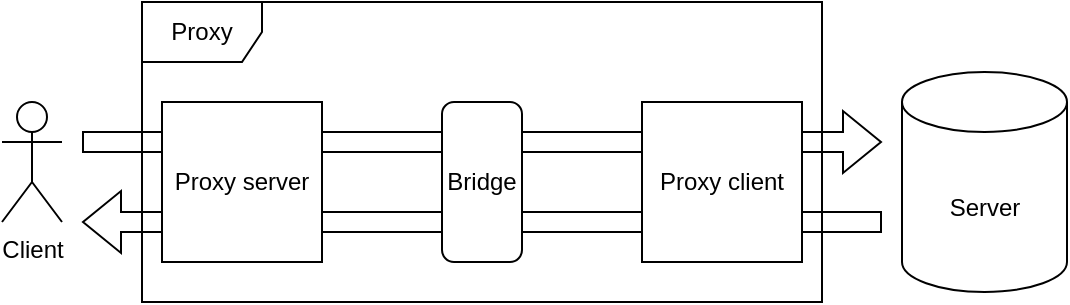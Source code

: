 <mxfile version="21.0.2" type="device"><diagram name="Page-1" id="1D_p1zGYEgQiH_d36ATi"><mxGraphModel dx="1434" dy="796" grid="1" gridSize="10" guides="1" tooltips="1" connect="1" arrows="1" fold="1" page="1" pageScale="1" pageWidth="850" pageHeight="1100" math="0" shadow="0"><root><mxCell id="0"/><mxCell id="1" parent="0"/><mxCell id="5vBWlKNDIjLtrRItBQmN-8" value="Proxy" style="shape=umlFrame;whiteSpace=wrap;html=1;" parent="1" vertex="1"><mxGeometry x="150" y="230" width="340" height="150" as="geometry"/></mxCell><mxCell id="5vBWlKNDIjLtrRItBQmN-1" value="Client" style="shape=umlActor;verticalLabelPosition=bottom;verticalAlign=top;html=1;outlineConnect=0;" parent="1" vertex="1"><mxGeometry x="80" y="280" width="30" height="60" as="geometry"/></mxCell><mxCell id="5vBWlKNDIjLtrRItBQmN-2" value="" style="shape=flexArrow;endArrow=classic;html=1;rounded=0;" parent="1" edge="1"><mxGeometry width="50" height="50" relative="1" as="geometry"><mxPoint x="120" y="300" as="sourcePoint"/><mxPoint x="520" y="300" as="targetPoint"/></mxGeometry></mxCell><mxCell id="5vBWlKNDIjLtrRItBQmN-3" value="" style="shape=flexArrow;endArrow=classic;html=1;rounded=0;" parent="1" edge="1"><mxGeometry width="50" height="50" relative="1" as="geometry"><mxPoint x="520" y="340" as="sourcePoint"/><mxPoint x="120" y="340" as="targetPoint"/></mxGeometry></mxCell><mxCell id="5vBWlKNDIjLtrRItBQmN-4" value="Server" style="shape=cylinder3;whiteSpace=wrap;html=1;boundedLbl=1;backgroundOutline=1;size=15;" parent="1" vertex="1"><mxGeometry x="530" y="265" width="82.5" height="110" as="geometry"/></mxCell><mxCell id="5vBWlKNDIjLtrRItBQmN-5" value="Proxy server" style="rounded=0;whiteSpace=wrap;html=1;" parent="1" vertex="1"><mxGeometry x="160" y="280" width="80" height="80" as="geometry"/></mxCell><mxCell id="5vBWlKNDIjLtrRItBQmN-6" value="Proxy client" style="rounded=0;whiteSpace=wrap;html=1;" parent="1" vertex="1"><mxGeometry x="400" y="280" width="80" height="80" as="geometry"/></mxCell><mxCell id="5vBWlKNDIjLtrRItBQmN-7" value="Bridge" style="rounded=1;whiteSpace=wrap;html=1;" parent="1" vertex="1"><mxGeometry x="300" y="280" width="40" height="80" as="geometry"/></mxCell></root></mxGraphModel></diagram></mxfile>